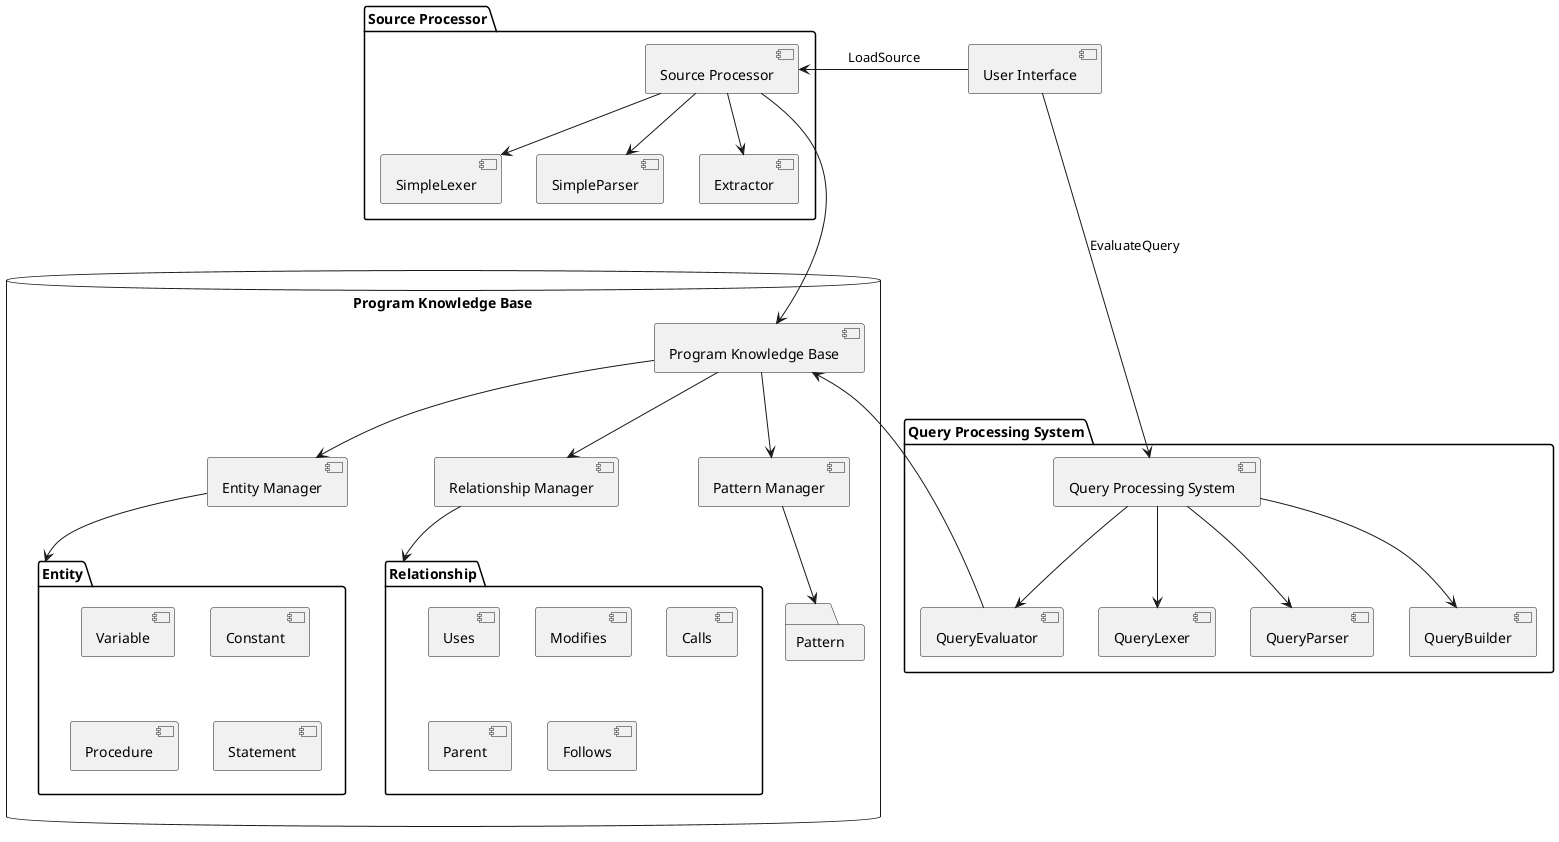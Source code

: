 @startuml

[User Interface] as UI

package "Query Processing System" {
    [Query Processing System] as QPS
    [QueryLexer]
    [QueryParser]
    [QueryBuilder]
    [QueryEvaluator]
}

package "Source Processor" {
    [Source Processor] as SP
    [SimpleLexer]
    [SimpleParser]
    [Extractor]
}

database "Program Knowledge Base" {
  [Program Knowledge Base] as PKB
  [Entity Manager] --> [Entity]
  folder "Entity" {
    [Variable]
    [Constant]
    [Procedure]
    [Statement]
  }
  [Relationship Manager] --> [Relationship]
  folder "Relationship" {
    [Uses]
    [Modifies]
    [Calls]
    [Parent]
    [Follows]
  }
  [Pattern Manager] --> [Pattern]
  folder "Pattern" {
  }
}

[UI] --left--> [SP] : LoadSource
[UI] --down--> [QPS] : EvaluateQuery

[PKB] -down-> [Entity Manager]
[PKB] -down-> [Relationship Manager]
[PKB] -down-> [Pattern Manager]

[SP] -down-> [SimpleLexer]
[SP] -down-> [SimpleParser]
[SP] -down-> [Extractor]
[SP] -down--> [PKB]

[QPS] -down-> [QueryLexer]
[QPS] -down-> [QueryParser]
[QPS] -down-> [QueryBuilder]
[QPS] -down-> [QueryEvaluator]
[QueryEvaluator] -left-> [PKB]

@enduml